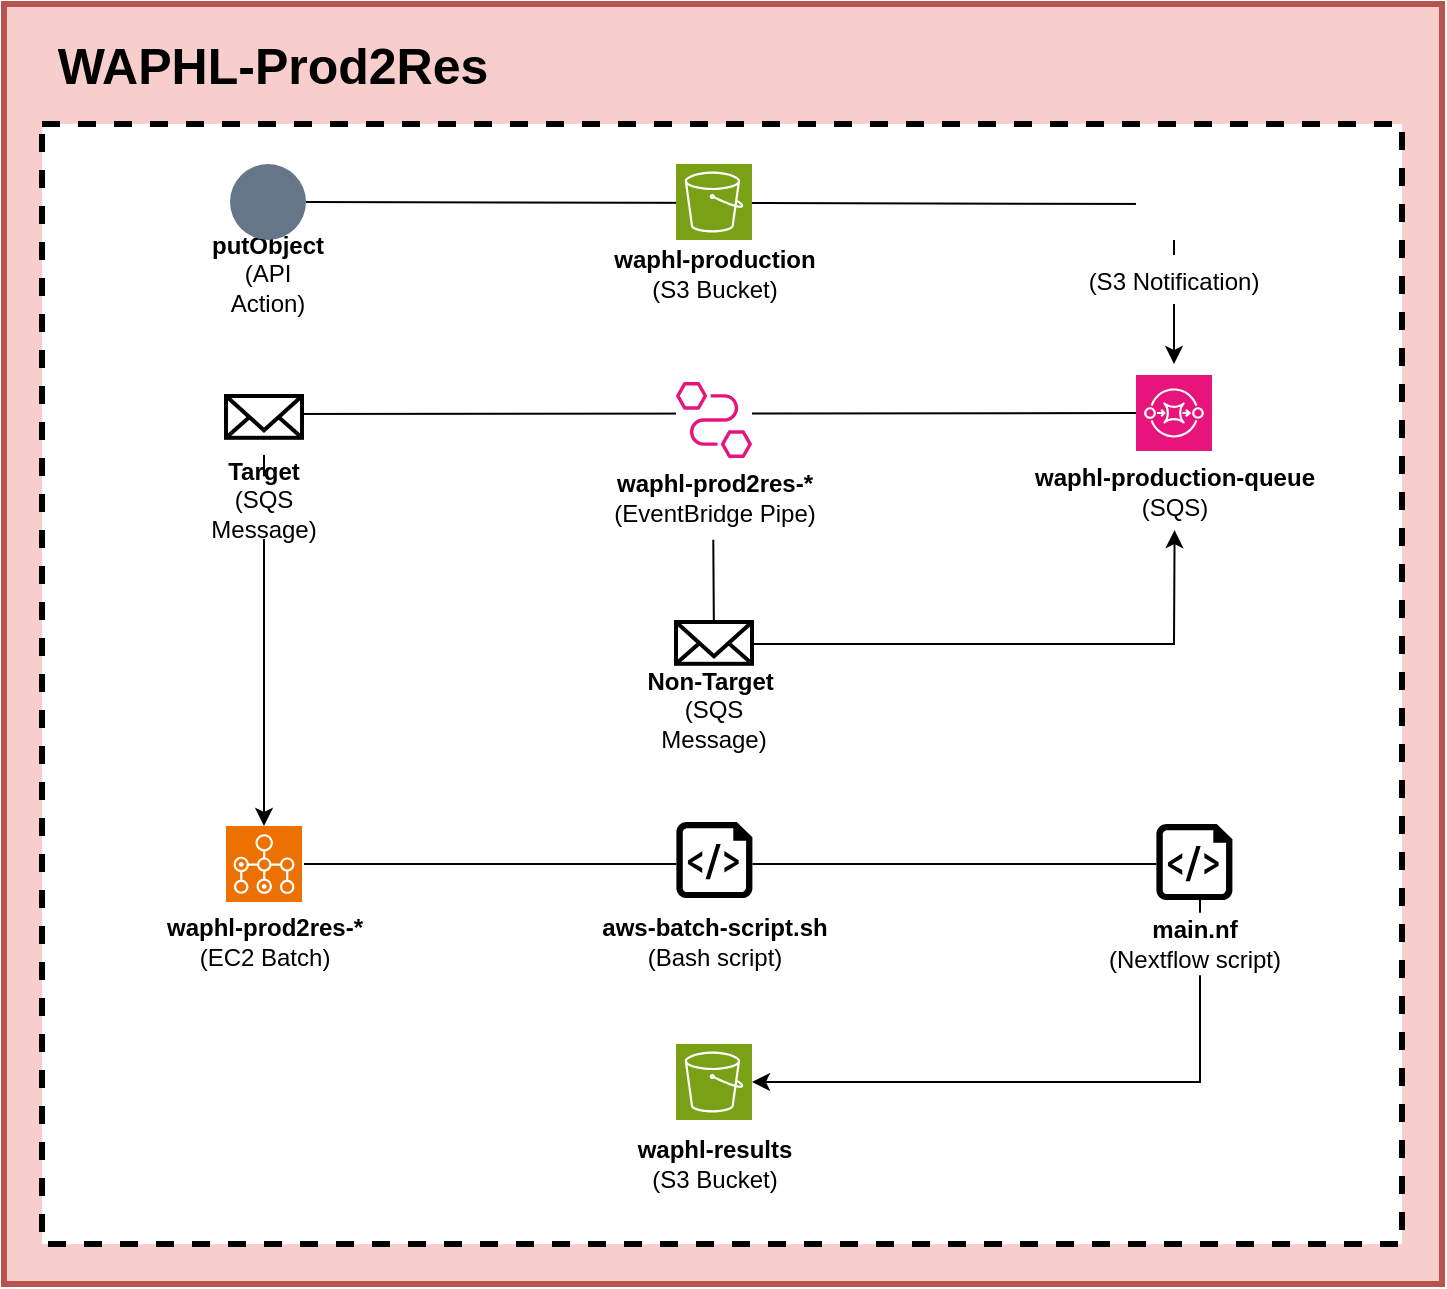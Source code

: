 <mxfile version="25.0.3">
  <diagram id="C5RBs43oDa-KdzZeNtuy" name="Page-1">
    <mxGraphModel dx="1737" dy="902" grid="1" gridSize="10" guides="1" tooltips="1" connect="1" arrows="1" fold="1" page="1" pageScale="1" pageWidth="827" pageHeight="1169" math="0" shadow="0">
      <root>
        <mxCell id="WIyWlLk6GJQsqaUBKTNV-0" />
        <mxCell id="WIyWlLk6GJQsqaUBKTNV-1" parent="WIyWlLk6GJQsqaUBKTNV-0" />
        <mxCell id="7a56iAH02CI_mKL_f0-L-77" value="" style="whiteSpace=wrap;html=1;aspect=fixed;strokeColor=none;" vertex="1" parent="WIyWlLk6GJQsqaUBKTNV-1">
          <mxGeometry x="456" y="497.45" width="38" height="38" as="geometry" />
        </mxCell>
        <mxCell id="HwRneCmfS8zgWGRZoJI7-96" value="" style="whiteSpace=wrap;html=1;rounded=0;fillColor=#f8cecc;strokeColor=#b85450;strokeWidth=3;" parent="WIyWlLk6GJQsqaUBKTNV-1" vertex="1">
          <mxGeometry x="120" y="200" width="719" height="640" as="geometry" />
        </mxCell>
        <mxCell id="HwRneCmfS8zgWGRZoJI7-97" value="" style="whiteSpace=wrap;html=1;dashed=1;strokeWidth=3;" parent="WIyWlLk6GJQsqaUBKTNV-1" vertex="1">
          <mxGeometry x="139" y="260" width="680" height="560" as="geometry" />
        </mxCell>
        <mxCell id="HwRneCmfS8zgWGRZoJI7-98" value="&lt;font style=&quot;font-size: 25px;&quot;&gt;WAPHL-Prod2Res&lt;/font&gt;" style="text;html=1;align=center;verticalAlign=middle;resizable=0;points=[];autosize=1;strokeColor=none;fillColor=none;fontStyle=1;fontSize=25;" parent="WIyWlLk6GJQsqaUBKTNV-1" vertex="1">
          <mxGeometry x="139" y="210" width="230" height="40" as="geometry" />
        </mxCell>
        <mxCell id="7a56iAH02CI_mKL_f0-L-16" value="" style="group" vertex="1" connectable="0" parent="WIyWlLk6GJQsqaUBKTNV-1">
          <mxGeometry x="630" y="385.5" width="150" height="78" as="geometry" />
        </mxCell>
        <mxCell id="7a56iAH02CI_mKL_f0-L-0" value="" style="sketch=0;points=[[0,0,0],[0.25,0,0],[0.5,0,0],[0.75,0,0],[1,0,0],[0,1,0],[0.25,1,0],[0.5,1,0],[0.75,1,0],[1,1,0],[0,0.25,0],[0,0.5,0],[0,0.75,0],[1,0.25,0],[1,0.5,0],[1,0.75,0]];outlineConnect=0;fontColor=#232F3E;fillColor=#E7157B;strokeColor=#ffffff;dashed=0;verticalLabelPosition=bottom;verticalAlign=top;align=center;html=1;fontSize=12;fontStyle=0;aspect=fixed;shape=mxgraph.aws4.resourceIcon;resIcon=mxgraph.aws4.sqs;" vertex="1" parent="7a56iAH02CI_mKL_f0-L-16">
          <mxGeometry x="56" width="38" height="38" as="geometry" />
        </mxCell>
        <mxCell id="7a56iAH02CI_mKL_f0-L-2" value="waphl-production-queue&lt;div&gt;&lt;span style=&quot;font-weight: normal;&quot;&gt;(SQS)&lt;/span&gt;&lt;/div&gt;" style="text;html=1;align=center;verticalAlign=middle;resizable=0;points=[];autosize=1;strokeColor=none;fillColor=none;fontStyle=1" vertex="1" parent="7a56iAH02CI_mKL_f0-L-16">
          <mxGeometry y="38" width="150" height="40" as="geometry" />
        </mxCell>
        <mxCell id="7a56iAH02CI_mKL_f0-L-79" value="" style="endArrow=classic;html=1;rounded=0;entryX=1;entryY=0.5;entryDx=0;entryDy=0;entryPerimeter=0;" edge="1" parent="WIyWlLk6GJQsqaUBKTNV-1" target="7a56iAH02CI_mKL_f0-L-14">
          <mxGeometry width="50" height="50" relative="1" as="geometry">
            <mxPoint x="270" y="630" as="sourcePoint" />
            <mxPoint x="492" y="739" as="targetPoint" />
            <Array as="points">
              <mxPoint x="718" y="630" />
              <mxPoint x="718" y="739" />
            </Array>
          </mxGeometry>
        </mxCell>
        <mxCell id="7a56iAH02CI_mKL_f0-L-18" value="" style="group" vertex="1" connectable="0" parent="WIyWlLk6GJQsqaUBKTNV-1">
          <mxGeometry x="195" y="611" width="110" height="78" as="geometry" />
        </mxCell>
        <mxCell id="7a56iAH02CI_mKL_f0-L-7" value="" style="sketch=0;points=[[0,0,0],[0.25,0,0],[0.5,0,0],[0.75,0,0],[1,0,0],[0,1,0],[0.25,1,0],[0.5,1,0],[0.75,1,0],[1,1,0],[0,0.25,0],[0,0.5,0],[0,0.75,0],[1,0.25,0],[1,0.5,0],[1,0.75,0]];outlineConnect=0;fontColor=#232F3E;fillColor=#ED7100;strokeColor=#ffffff;dashed=0;verticalLabelPosition=bottom;verticalAlign=top;align=center;html=1;fontSize=12;fontStyle=0;aspect=fixed;shape=mxgraph.aws4.resourceIcon;resIcon=mxgraph.aws4.batch;" vertex="1" parent="7a56iAH02CI_mKL_f0-L-18">
          <mxGeometry x="36" width="38" height="38" as="geometry" />
        </mxCell>
        <mxCell id="7a56iAH02CI_mKL_f0-L-8" value="&lt;div&gt;&lt;span style=&quot;background-color: initial;&quot;&gt;waphl-prod2res-*&lt;/span&gt;&lt;/div&gt;&lt;div&gt;&lt;span style=&quot;font-weight: normal; background-color: initial;&quot;&gt;(EC2 Batch)&lt;/span&gt;&lt;/div&gt;" style="text;html=1;align=center;verticalAlign=middle;resizable=0;points=[];autosize=1;strokeColor=none;fillColor=none;fontStyle=1" vertex="1" parent="7a56iAH02CI_mKL_f0-L-18">
          <mxGeometry y="38" width="110" height="40" as="geometry" />
        </mxCell>
        <mxCell id="7a56iAH02CI_mKL_f0-L-19" value="" style="group" vertex="1" connectable="0" parent="WIyWlLk6GJQsqaUBKTNV-1">
          <mxGeometry x="410" y="609" width="130" height="80" as="geometry" />
        </mxCell>
        <mxCell id="7a56iAH02CI_mKL_f0-L-80" value="" style="whiteSpace=wrap;html=1;aspect=fixed;strokeColor=none;" vertex="1" parent="7a56iAH02CI_mKL_f0-L-19">
          <mxGeometry x="46.2" width="38" height="38" as="geometry" />
        </mxCell>
        <mxCell id="HwRneCmfS8zgWGRZoJI7-142" value="" style="sketch=0;pointerEvents=1;shadow=0;dashed=0;html=1;strokeColor=none;labelPosition=center;verticalLabelPosition=bottom;verticalAlign=top;align=center;fillColor=#000000;shape=mxgraph.azure.script_file;aspect=fixed;" parent="7a56iAH02CI_mKL_f0-L-19" vertex="1">
          <mxGeometry x="46.2" width="38" height="38" as="geometry" />
        </mxCell>
        <mxCell id="HwRneCmfS8zgWGRZoJI7-143" value="aws-batch-script.sh&lt;div&gt;&lt;span style=&quot;font-weight: 400;&quot;&gt;(Bash script)&lt;/span&gt;&lt;/div&gt;" style="text;html=1;align=center;verticalAlign=middle;resizable=0;points=[];autosize=1;strokeColor=none;fillColor=none;fontStyle=1" parent="7a56iAH02CI_mKL_f0-L-19" vertex="1">
          <mxGeometry y="40" width="130" height="40" as="geometry" />
        </mxCell>
        <mxCell id="7a56iAH02CI_mKL_f0-L-76" value="" style="endArrow=classic;html=1;rounded=0;exitX=0.497;exitY=1.021;exitDx=0;exitDy=0;exitPerimeter=0;entryX=0.502;entryY=0.989;entryDx=0;entryDy=0;entryPerimeter=0;" edge="1" parent="WIyWlLk6GJQsqaUBKTNV-1" source="7a56iAH02CI_mKL_f0-L-5" target="7a56iAH02CI_mKL_f0-L-2">
          <mxGeometry width="50" height="50" relative="1" as="geometry">
            <mxPoint x="696" y="415" as="sourcePoint" />
            <mxPoint x="260" y="621" as="targetPoint" />
            <Array as="points">
              <mxPoint x="475" y="520" />
              <mxPoint x="705" y="520" />
            </Array>
          </mxGeometry>
        </mxCell>
        <mxCell id="7a56iAH02CI_mKL_f0-L-20" value="" style="group" vertex="1" connectable="0" parent="WIyWlLk6GJQsqaUBKTNV-1">
          <mxGeometry x="660" y="610" width="115.2" height="80" as="geometry" />
        </mxCell>
        <mxCell id="7a56iAH02CI_mKL_f0-L-84" value="" style="whiteSpace=wrap;html=1;aspect=fixed;strokeColor=none;" vertex="1" parent="7a56iAH02CI_mKL_f0-L-20">
          <mxGeometry x="36.2" width="38" height="38" as="geometry" />
        </mxCell>
        <mxCell id="7a56iAH02CI_mKL_f0-L-10" value="" style="sketch=0;pointerEvents=1;shadow=0;dashed=0;html=1;strokeColor=none;labelPosition=center;verticalLabelPosition=bottom;verticalAlign=top;align=center;fillColor=#000000;shape=mxgraph.azure.script_file;aspect=fixed;" vertex="1" parent="7a56iAH02CI_mKL_f0-L-20">
          <mxGeometry x="36.2" width="38" height="38" as="geometry" />
        </mxCell>
        <mxCell id="7a56iAH02CI_mKL_f0-L-91" value="" style="rounded=0;whiteSpace=wrap;html=1;strokeColor=none;" vertex="1" parent="7a56iAH02CI_mKL_f0-L-20">
          <mxGeometry x="-4.8" y="44.37" width="120" height="31.25" as="geometry" />
        </mxCell>
        <mxCell id="7a56iAH02CI_mKL_f0-L-11" value="main.nf&lt;div&gt;&lt;span style=&quot;font-weight: 400;&quot;&gt;(Nextflow script)&lt;/span&gt;&lt;/div&gt;" style="text;html=1;align=center;verticalAlign=middle;resizable=0;points=[];autosize=1;strokeColor=none;fillColor=none;fontStyle=1" vertex="1" parent="7a56iAH02CI_mKL_f0-L-20">
          <mxGeometry y="40" width="110" height="40" as="geometry" />
        </mxCell>
        <mxCell id="7a56iAH02CI_mKL_f0-L-48" value="" style="endArrow=classic;html=1;rounded=0;exitX=1;exitY=0.5;exitDx=0;exitDy=0;" edge="1" parent="WIyWlLk6GJQsqaUBKTNV-1" source="7a56iAH02CI_mKL_f0-L-67">
          <mxGeometry width="50" height="50" relative="1" as="geometry">
            <mxPoint x="450" y="540" as="sourcePoint" />
            <mxPoint x="705" y="380" as="targetPoint" />
            <Array as="points">
              <mxPoint x="705" y="300" />
            </Array>
          </mxGeometry>
        </mxCell>
        <mxCell id="7a56iAH02CI_mKL_f0-L-74" value="" style="endArrow=classic;html=1;rounded=0;exitX=0;exitY=0.5;exitDx=0;exitDy=0;exitPerimeter=0;entryX=0.5;entryY=0;entryDx=0;entryDy=0;entryPerimeter=0;" edge="1" parent="WIyWlLk6GJQsqaUBKTNV-1" source="7a56iAH02CI_mKL_f0-L-0" target="7a56iAH02CI_mKL_f0-L-7">
          <mxGeometry width="50" height="50" relative="1" as="geometry">
            <mxPoint x="281" y="309" as="sourcePoint" />
            <mxPoint x="715" y="390" as="targetPoint" />
            <Array as="points">
              <mxPoint x="250" y="405" />
            </Array>
          </mxGeometry>
        </mxCell>
        <mxCell id="7a56iAH02CI_mKL_f0-L-35" value="" style="group" vertex="1" connectable="0" parent="WIyWlLk6GJQsqaUBKTNV-1">
          <mxGeometry x="430" y="720" width="90" height="80" as="geometry" />
        </mxCell>
        <mxCell id="7a56iAH02CI_mKL_f0-L-14" value="" style="sketch=0;points=[[0,0,0],[0.25,0,0],[0.5,0,0],[0.75,0,0],[1,0,0],[0,1,0],[0.25,1,0],[0.5,1,0],[0.75,1,0],[1,1,0],[0,0.25,0],[0,0.5,0],[0,0.75,0],[1,0.25,0],[1,0.5,0],[1,0.75,0]];outlineConnect=0;fontColor=#232F3E;fillColor=#7AA116;strokeColor=#ffffff;dashed=0;verticalLabelPosition=bottom;verticalAlign=top;align=center;html=1;fontSize=12;fontStyle=0;aspect=fixed;shape=mxgraph.aws4.resourceIcon;resIcon=mxgraph.aws4.s3;" vertex="1" parent="7a56iAH02CI_mKL_f0-L-35">
          <mxGeometry x="26" width="38" height="38" as="geometry" />
        </mxCell>
        <mxCell id="7a56iAH02CI_mKL_f0-L-15" value="waphl-results&lt;div&gt;&lt;span style=&quot;font-weight: normal;&quot;&gt;(S3 Bucket)&lt;/span&gt;&lt;/div&gt;" style="text;html=1;align=center;verticalAlign=middle;resizable=0;points=[];autosize=1;strokeColor=none;fillColor=none;fontStyle=1" vertex="1" parent="7a56iAH02CI_mKL_f0-L-35">
          <mxGeometry y="40" width="90" height="40" as="geometry" />
        </mxCell>
        <mxCell id="7a56iAH02CI_mKL_f0-L-41" value="" style="group" vertex="1" connectable="0" parent="WIyWlLk6GJQsqaUBKTNV-1">
          <mxGeometry x="215" y="396" width="95" height="71.45" as="geometry" />
        </mxCell>
        <mxCell id="7a56iAH02CI_mKL_f0-L-61" value="" style="group" vertex="1" connectable="0" parent="7a56iAH02CI_mKL_f0-L-41">
          <mxGeometry y="-8.55" width="95" height="80" as="geometry" />
        </mxCell>
        <mxCell id="7a56iAH02CI_mKL_f0-L-64" value="" style="group" vertex="1" connectable="0" parent="7a56iAH02CI_mKL_f0-L-61">
          <mxGeometry width="95" height="80" as="geometry" />
        </mxCell>
        <mxCell id="7a56iAH02CI_mKL_f0-L-75" value="" style="rounded=0;whiteSpace=wrap;html=1;strokeColor=none;" vertex="1" parent="7a56iAH02CI_mKL_f0-L-64">
          <mxGeometry x="-25" y="48.75" width="120" height="31.25" as="geometry" />
        </mxCell>
        <mxCell id="7a56iAH02CI_mKL_f0-L-32" value="&lt;div style=&quot;&quot;&gt;&lt;span style=&quot;text-wrap-mode: nowrap;&quot;&gt;&lt;b&gt;Target&lt;/b&gt;&lt;/span&gt;&lt;/div&gt;&lt;div style=&quot;&quot;&gt;&lt;span style=&quot;text-wrap-mode: nowrap;&quot;&gt;(SQS Message)&lt;/span&gt;&lt;/div&gt;" style="text;whiteSpace=wrap;html=1;align=center;verticalAlign=middle;" vertex="1" parent="7a56iAH02CI_mKL_f0-L-64">
          <mxGeometry y="42" width="70" height="38" as="geometry" />
        </mxCell>
        <mxCell id="7a56iAH02CI_mKL_f0-L-60" value="" style="whiteSpace=wrap;html=1;aspect=fixed;strokeColor=none;" vertex="1" parent="7a56iAH02CI_mKL_f0-L-64">
          <mxGeometry x="16" width="38" height="38" as="geometry" />
        </mxCell>
        <mxCell id="7a56iAH02CI_mKL_f0-L-40" value="" style="html=1;verticalLabelPosition=bottom;align=center;labelBackgroundColor=#ffffff;verticalAlign=top;strokeWidth=2;strokeColor=#000000;shadow=0;dashed=0;shape=mxgraph.ios7.icons.mail;aspect=fixed;" vertex="1" parent="7a56iAH02CI_mKL_f0-L-64">
          <mxGeometry x="16" y="8.55" width="38" height="20.9" as="geometry" />
        </mxCell>
        <mxCell id="7a56iAH02CI_mKL_f0-L-73" value="" style="rounded=0;whiteSpace=wrap;html=1;strokeColor=none;" vertex="1" parent="WIyWlLk6GJQsqaUBKTNV-1">
          <mxGeometry x="645" y="325.5" width="120" height="24.5" as="geometry" />
        </mxCell>
        <mxCell id="7a56iAH02CI_mKL_f0-L-42" value="" style="group" vertex="1" connectable="0" parent="WIyWlLk6GJQsqaUBKTNV-1">
          <mxGeometry x="440" y="514" width="70" height="49" as="geometry" />
        </mxCell>
        <mxCell id="7a56iAH02CI_mKL_f0-L-43" value="&lt;div style=&quot;&quot;&gt;&lt;span style=&quot;text-wrap-mode: nowrap;&quot;&gt;&lt;b&gt;Non-Target&amp;nbsp;&lt;/b&gt;&lt;/span&gt;&lt;/div&gt;&lt;div style=&quot;&quot;&gt;&lt;span style=&quot;text-wrap-mode: nowrap;&quot;&gt;(SQS Message)&lt;/span&gt;&lt;/div&gt;" style="text;whiteSpace=wrap;html=1;align=center;verticalAlign=middle;" vertex="1" parent="7a56iAH02CI_mKL_f0-L-42">
          <mxGeometry y="29" width="70" height="20" as="geometry" />
        </mxCell>
        <mxCell id="7a56iAH02CI_mKL_f0-L-44" value="" style="html=1;verticalLabelPosition=bottom;align=center;labelBackgroundColor=#ffffff;verticalAlign=top;strokeWidth=2;strokeColor=#000000;shadow=0;dashed=0;shape=mxgraph.ios7.icons.mail;aspect=fixed;" vertex="1" parent="7a56iAH02CI_mKL_f0-L-42">
          <mxGeometry x="16" y="-5" width="38" height="20.9" as="geometry" />
        </mxCell>
        <mxCell id="7a56iAH02CI_mKL_f0-L-27" value="&lt;div style=&quot;&quot;&gt;&lt;span style=&quot;text-wrap-mode: nowrap;&quot;&gt;(S3&amp;nbsp;&lt;/span&gt;&lt;span style=&quot;text-wrap-mode: nowrap; background-color: initial;&quot;&gt;Notification)&lt;/span&gt;&lt;/div&gt;" style="text;whiteSpace=wrap;html=1;align=center;verticalAlign=middle;" vertex="1" parent="WIyWlLk6GJQsqaUBKTNV-1">
          <mxGeometry x="660" y="322.5" width="90" height="32.5" as="geometry" />
        </mxCell>
        <mxCell id="7a56iAH02CI_mKL_f0-L-31" value="" style="group" vertex="1" connectable="0" parent="WIyWlLk6GJQsqaUBKTNV-1">
          <mxGeometry x="420" y="280" width="110" height="75" as="geometry" />
        </mxCell>
        <mxCell id="HwRneCmfS8zgWGRZoJI7-145" value="" style="sketch=0;points=[[0,0,0],[0.25,0,0],[0.5,0,0],[0.75,0,0],[1,0,0],[0,1,0],[0.25,1,0],[0.5,1,0],[0.75,1,0],[1,1,0],[0,0.25,0],[0,0.5,0],[0,0.75,0],[1,0.25,0],[1,0.5,0],[1,0.75,0]];outlineConnect=0;fontColor=#232F3E;fillColor=#7AA116;strokeColor=#ffffff;dashed=0;verticalLabelPosition=bottom;verticalAlign=top;align=center;html=1;fontSize=12;fontStyle=0;aspect=fixed;shape=mxgraph.aws4.resourceIcon;resIcon=mxgraph.aws4.s3;" parent="7a56iAH02CI_mKL_f0-L-31" vertex="1">
          <mxGeometry x="36" width="38" height="38" as="geometry" />
        </mxCell>
        <mxCell id="HwRneCmfS8zgWGRZoJI7-146" value="waphl-production&lt;div&gt;&lt;span style=&quot;font-weight: normal;&quot;&gt;(S3 Bucket)&lt;/span&gt;&lt;/div&gt;" style="text;html=1;align=center;verticalAlign=middle;resizable=0;points=[];autosize=1;strokeColor=none;fillColor=none;fontStyle=1" parent="7a56iAH02CI_mKL_f0-L-31" vertex="1">
          <mxGeometry y="35" width="110" height="40" as="geometry" />
        </mxCell>
        <mxCell id="7a56iAH02CI_mKL_f0-L-17" value="" style="group" vertex="1" connectable="0" parent="WIyWlLk6GJQsqaUBKTNV-1">
          <mxGeometry x="415" y="389" width="120" height="78" as="geometry" />
        </mxCell>
        <mxCell id="7a56iAH02CI_mKL_f0-L-59" value="" style="whiteSpace=wrap;html=1;aspect=fixed;strokeColor=none;" vertex="1" parent="7a56iAH02CI_mKL_f0-L-17">
          <mxGeometry x="41" width="38" height="38" as="geometry" />
        </mxCell>
        <mxCell id="7a56iAH02CI_mKL_f0-L-4" value="" style="sketch=0;outlineConnect=0;fontColor=#232F3E;gradientColor=none;fillColor=#E7157B;strokeColor=none;dashed=0;verticalLabelPosition=bottom;verticalAlign=top;align=center;html=1;fontSize=12;fontStyle=0;aspect=fixed;pointerEvents=1;shape=mxgraph.aws4.eventbridge_pipes;" vertex="1" parent="7a56iAH02CI_mKL_f0-L-17">
          <mxGeometry x="41" width="38" height="38" as="geometry" />
        </mxCell>
        <mxCell id="7a56iAH02CI_mKL_f0-L-5" value="&lt;div&gt;waphl-prod2res-*&lt;/div&gt;&lt;div&gt;&lt;span style=&quot;font-weight: normal;&quot;&gt;(EventBridge Pipe)&lt;/span&gt;&lt;/div&gt;" style="text;html=1;align=center;verticalAlign=middle;resizable=0;points=[];autosize=1;strokeColor=none;fillColor=none;fontStyle=1" vertex="1" parent="7a56iAH02CI_mKL_f0-L-17">
          <mxGeometry y="38" width="120" height="40" as="geometry" />
        </mxCell>
        <mxCell id="7a56iAH02CI_mKL_f0-L-68" value="" style="group" vertex="1" connectable="0" parent="WIyWlLk6GJQsqaUBKTNV-1">
          <mxGeometry x="222" y="280" width="60" height="65" as="geometry" />
        </mxCell>
        <mxCell id="7a56iAH02CI_mKL_f0-L-26" value="&lt;div style=&quot;&quot;&gt;&lt;span style=&quot;background-color: initial; text-wrap-mode: nowrap;&quot;&gt;&lt;b&gt;putObject&lt;/b&gt;&lt;/span&gt;&lt;/div&gt;&lt;div style=&quot;&quot;&gt;&lt;span style=&quot;background-color: initial; text-wrap-mode: nowrap;&quot;&gt;(API Action)&lt;/span&gt;&lt;/div&gt;" style="text;whiteSpace=wrap;html=1;align=center;verticalAlign=middle;" vertex="1" parent="7a56iAH02CI_mKL_f0-L-68">
          <mxGeometry y="45" width="60" height="20" as="geometry" />
        </mxCell>
        <mxCell id="7a56iAH02CI_mKL_f0-L-67" value="" style="ellipse;whiteSpace=wrap;html=1;aspect=fixed;fillColor=#647687;strokeColor=none;fontColor=#ffffff;" vertex="1" parent="7a56iAH02CI_mKL_f0-L-68">
          <mxGeometry x="11" width="38" height="38" as="geometry" />
        </mxCell>
        <mxCell id="7a56iAH02CI_mKL_f0-L-69" value="&lt;div style=&quot;&quot;&gt;&lt;span style=&quot;text-wrap-mode: nowrap;&quot;&gt;!&lt;/span&gt;&lt;/div&gt;" style="text;whiteSpace=wrap;html=1;align=center;verticalAlign=middle;" vertex="1" parent="WIyWlLk6GJQsqaUBKTNV-1">
          <mxGeometry x="680" y="270" width="38" height="38" as="geometry" />
        </mxCell>
        <mxCell id="7a56iAH02CI_mKL_f0-L-71" value="" style="shape=image;imageAspect=0;aspect=fixed;verticalLabelPosition=bottom;verticalAlign=top;image=https://cdn-icons-png.flaticon.com/512/3119/3119338.png;imageBackground=default;" vertex="1" parent="WIyWlLk6GJQsqaUBKTNV-1">
          <mxGeometry x="686" y="280" width="38" height="38" as="geometry" />
        </mxCell>
      </root>
    </mxGraphModel>
  </diagram>
</mxfile>
